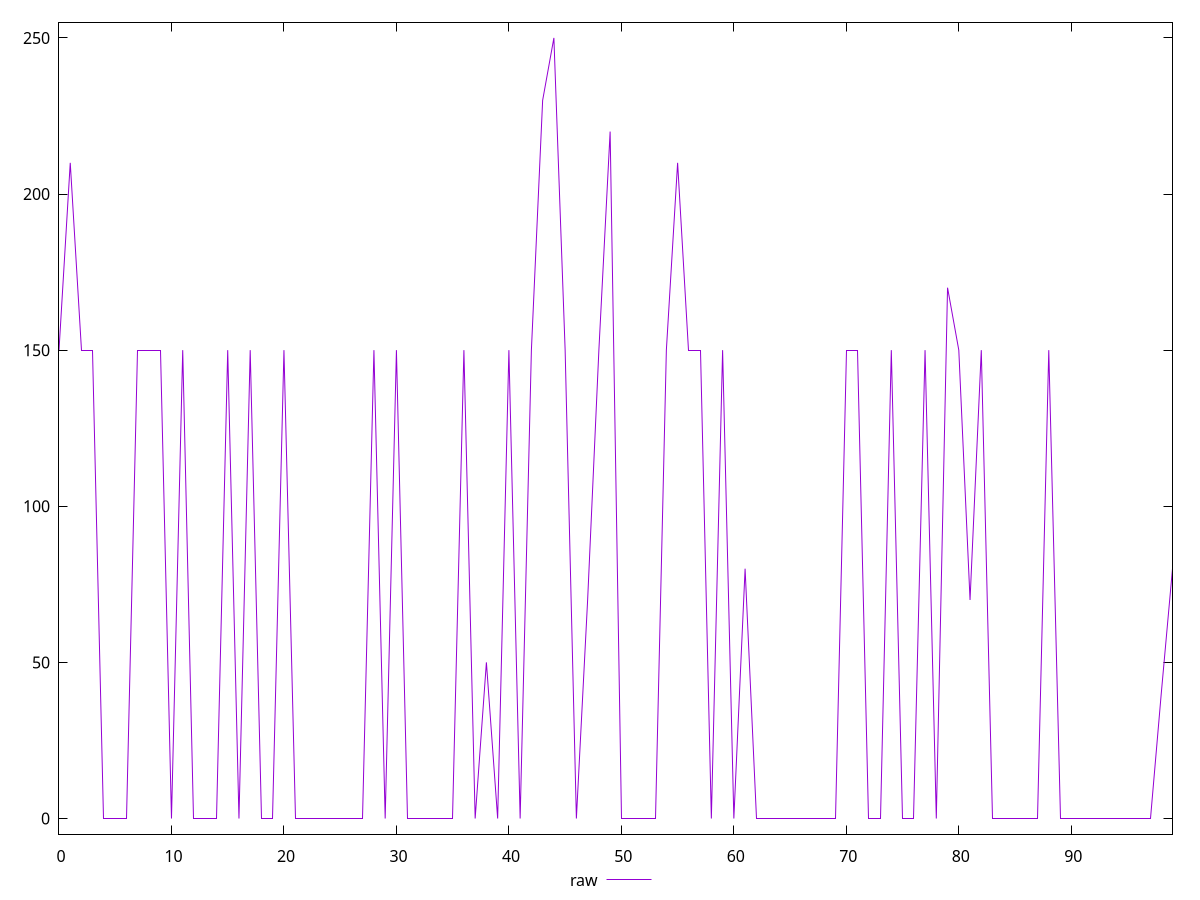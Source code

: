 reset

$raw <<EOF
0 150
1 210
2 150
3 150
4 0
5 0
6 0
7 150
8 150
9 150
10 0
11 150
12 0
13 0
14 0
15 150
16 0
17 150
18 0
19 0
20 150
21 0
22 0
23 0
24 0
25 0
26 0
27 0
28 150
29 0
30 150
31 0
32 0
33 0
34 0
35 0
36 150
37 0
38 50
39 0
40 150
41 0
42 150
43 230
44 250
45 150
46 0
47 70
48 150
49 220
50 0
51 0
52 0
53 0
54 150
55 210
56 150
57 150
58 0
59 150
60 0
61 80
62 0
63 0
64 0
65 0
66 0
67 0
68 0
69 0
70 150
71 150
72 0
73 0
74 150
75 0
76 0
77 150
78 0
79 170
80 150
81 70
82 150
83 0
84 0
85 0
86 0
87 0
88 150
89 0
90 0
91 0
92 0
93 0
94 0
95 0
96 0
97 0
98 40
99 80
EOF

set key outside below
set xrange [0:99]
set yrange [-5:255]
set trange [-5:255]
set terminal svg size 640, 500 enhanced background rgb 'white'
set output "reprap/unminified-css/samples/pages+cached+noexternal+nomedia+nocss+nojs/raw/values.svg"

plot $raw title "raw" with line

reset
